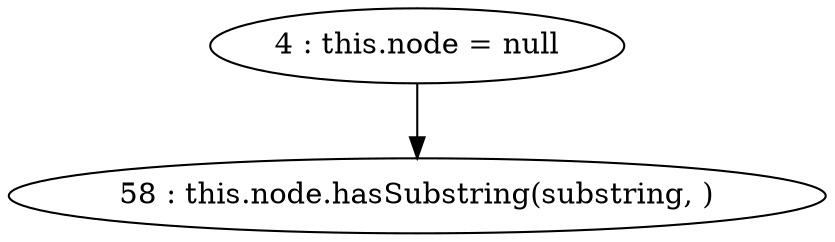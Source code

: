digraph G {
"4 : this.node = null"
"4 : this.node = null" -> "58 : this.node.hasSubstring(substring, )"
"58 : this.node.hasSubstring(substring, )"
}